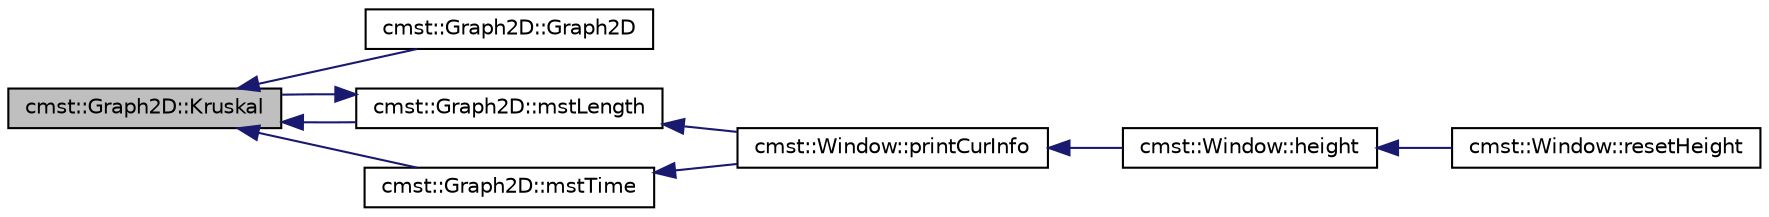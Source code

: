 digraph "cmst::Graph2D::Kruskal"
{
  edge [fontname="Helvetica",fontsize="10",labelfontname="Helvetica",labelfontsize="10"];
  node [fontname="Helvetica",fontsize="10",shape=record];
  rankdir="LR";
  Node1 [label="cmst::Graph2D::Kruskal",height=0.2,width=0.4,color="black", fillcolor="grey75", style="filled", fontcolor="black"];
  Node1 -> Node2 [dir="back",color="midnightblue",fontsize="10",style="solid",fontname="Helvetica"];
  Node2 [label="cmst::Graph2D::Graph2D",height=0.2,width=0.4,color="black", fillcolor="white", style="filled",URL="$classcmst_1_1_graph2_d.html#a36cf583f9e2e59da2bed94c8569914d2"];
  Node1 -> Node3 [dir="back",color="midnightblue",fontsize="10",style="solid",fontname="Helvetica"];
  Node3 [label="cmst::Graph2D::mstLength",height=0.2,width=0.4,color="black", fillcolor="white", style="filled",URL="$classcmst_1_1_graph2_d.html#aea22c23fdbb3b9e91671562cb19730ed"];
  Node3 -> Node1 [dir="back",color="midnightblue",fontsize="10",style="solid",fontname="Helvetica"];
  Node3 -> Node4 [dir="back",color="midnightblue",fontsize="10",style="solid",fontname="Helvetica"];
  Node4 [label="cmst::Window::printCurInfo",height=0.2,width=0.4,color="black", fillcolor="white", style="filled",URL="$classcmst_1_1_window.html#a73eb23d7d7418cb288022e623e590461"];
  Node4 -> Node5 [dir="back",color="midnightblue",fontsize="10",style="solid",fontname="Helvetica"];
  Node5 [label="cmst::Window::height",height=0.2,width=0.4,color="black", fillcolor="white", style="filled",URL="$classcmst_1_1_window.html#a6fc02b2afee52c0f71b6a3bd39c9210f"];
  Node5 -> Node6 [dir="back",color="midnightblue",fontsize="10",style="solid",fontname="Helvetica"];
  Node6 [label="cmst::Window::resetHeight",height=0.2,width=0.4,color="black", fillcolor="white", style="filled",URL="$classcmst_1_1_window.html#a8c4d7788d1932e73397c20b7a9639d69",tooltip="Record the height of current GLUT window. "];
  Node1 -> Node7 [dir="back",color="midnightblue",fontsize="10",style="solid",fontname="Helvetica"];
  Node7 [label="cmst::Graph2D::mstTime",height=0.2,width=0.4,color="black", fillcolor="white", style="filled",URL="$classcmst_1_1_graph2_d.html#a3b596946f310f7024036d2c6a18985a3"];
  Node7 -> Node4 [dir="back",color="midnightblue",fontsize="10",style="solid",fontname="Helvetica"];
}
